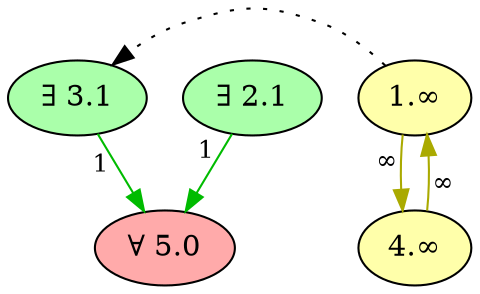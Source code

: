 digraph {
    // Node defaults can be set here if needed
    "5" [style="filled" fillcolor="#FFAAAA" label="∀ 5.0" fontsize=14]
    "3" [style="filled" fillcolor="#AAFFAA" label="∃ 3.1" fontsize=14]
    "2" [style="filled" fillcolor="#AAFFAA" label="∃ 2.1" fontsize=14]
    "1" [style="filled" fillcolor="#FFFFAA" label="1.∞" fontsize=14]
    "4" [style="filled" fillcolor="#FFFFAA" label="4.∞" fontsize=14]
    edge[labeldistance=1.5 fontsize=12]
    "1" -> "3" [color="black" style="dotted" dir="forward" taillabel="" constraint=false]
    "1" -> "4" [color="#AAAA00" style="solid" dir="forward" taillabel="∞" ]
    "2" -> "5" [color="#00BB00" style="solid" dir="forward" taillabel="1" ]
    "3" -> "5" [color="#00BB00" style="solid" dir="forward" taillabel="1" ]
    "4" -> "1" [color="#AAAA00" style="solid" dir="forward" taillabel="∞" ]
    {rank = max 5}
    {rank = min 3 2}
}
